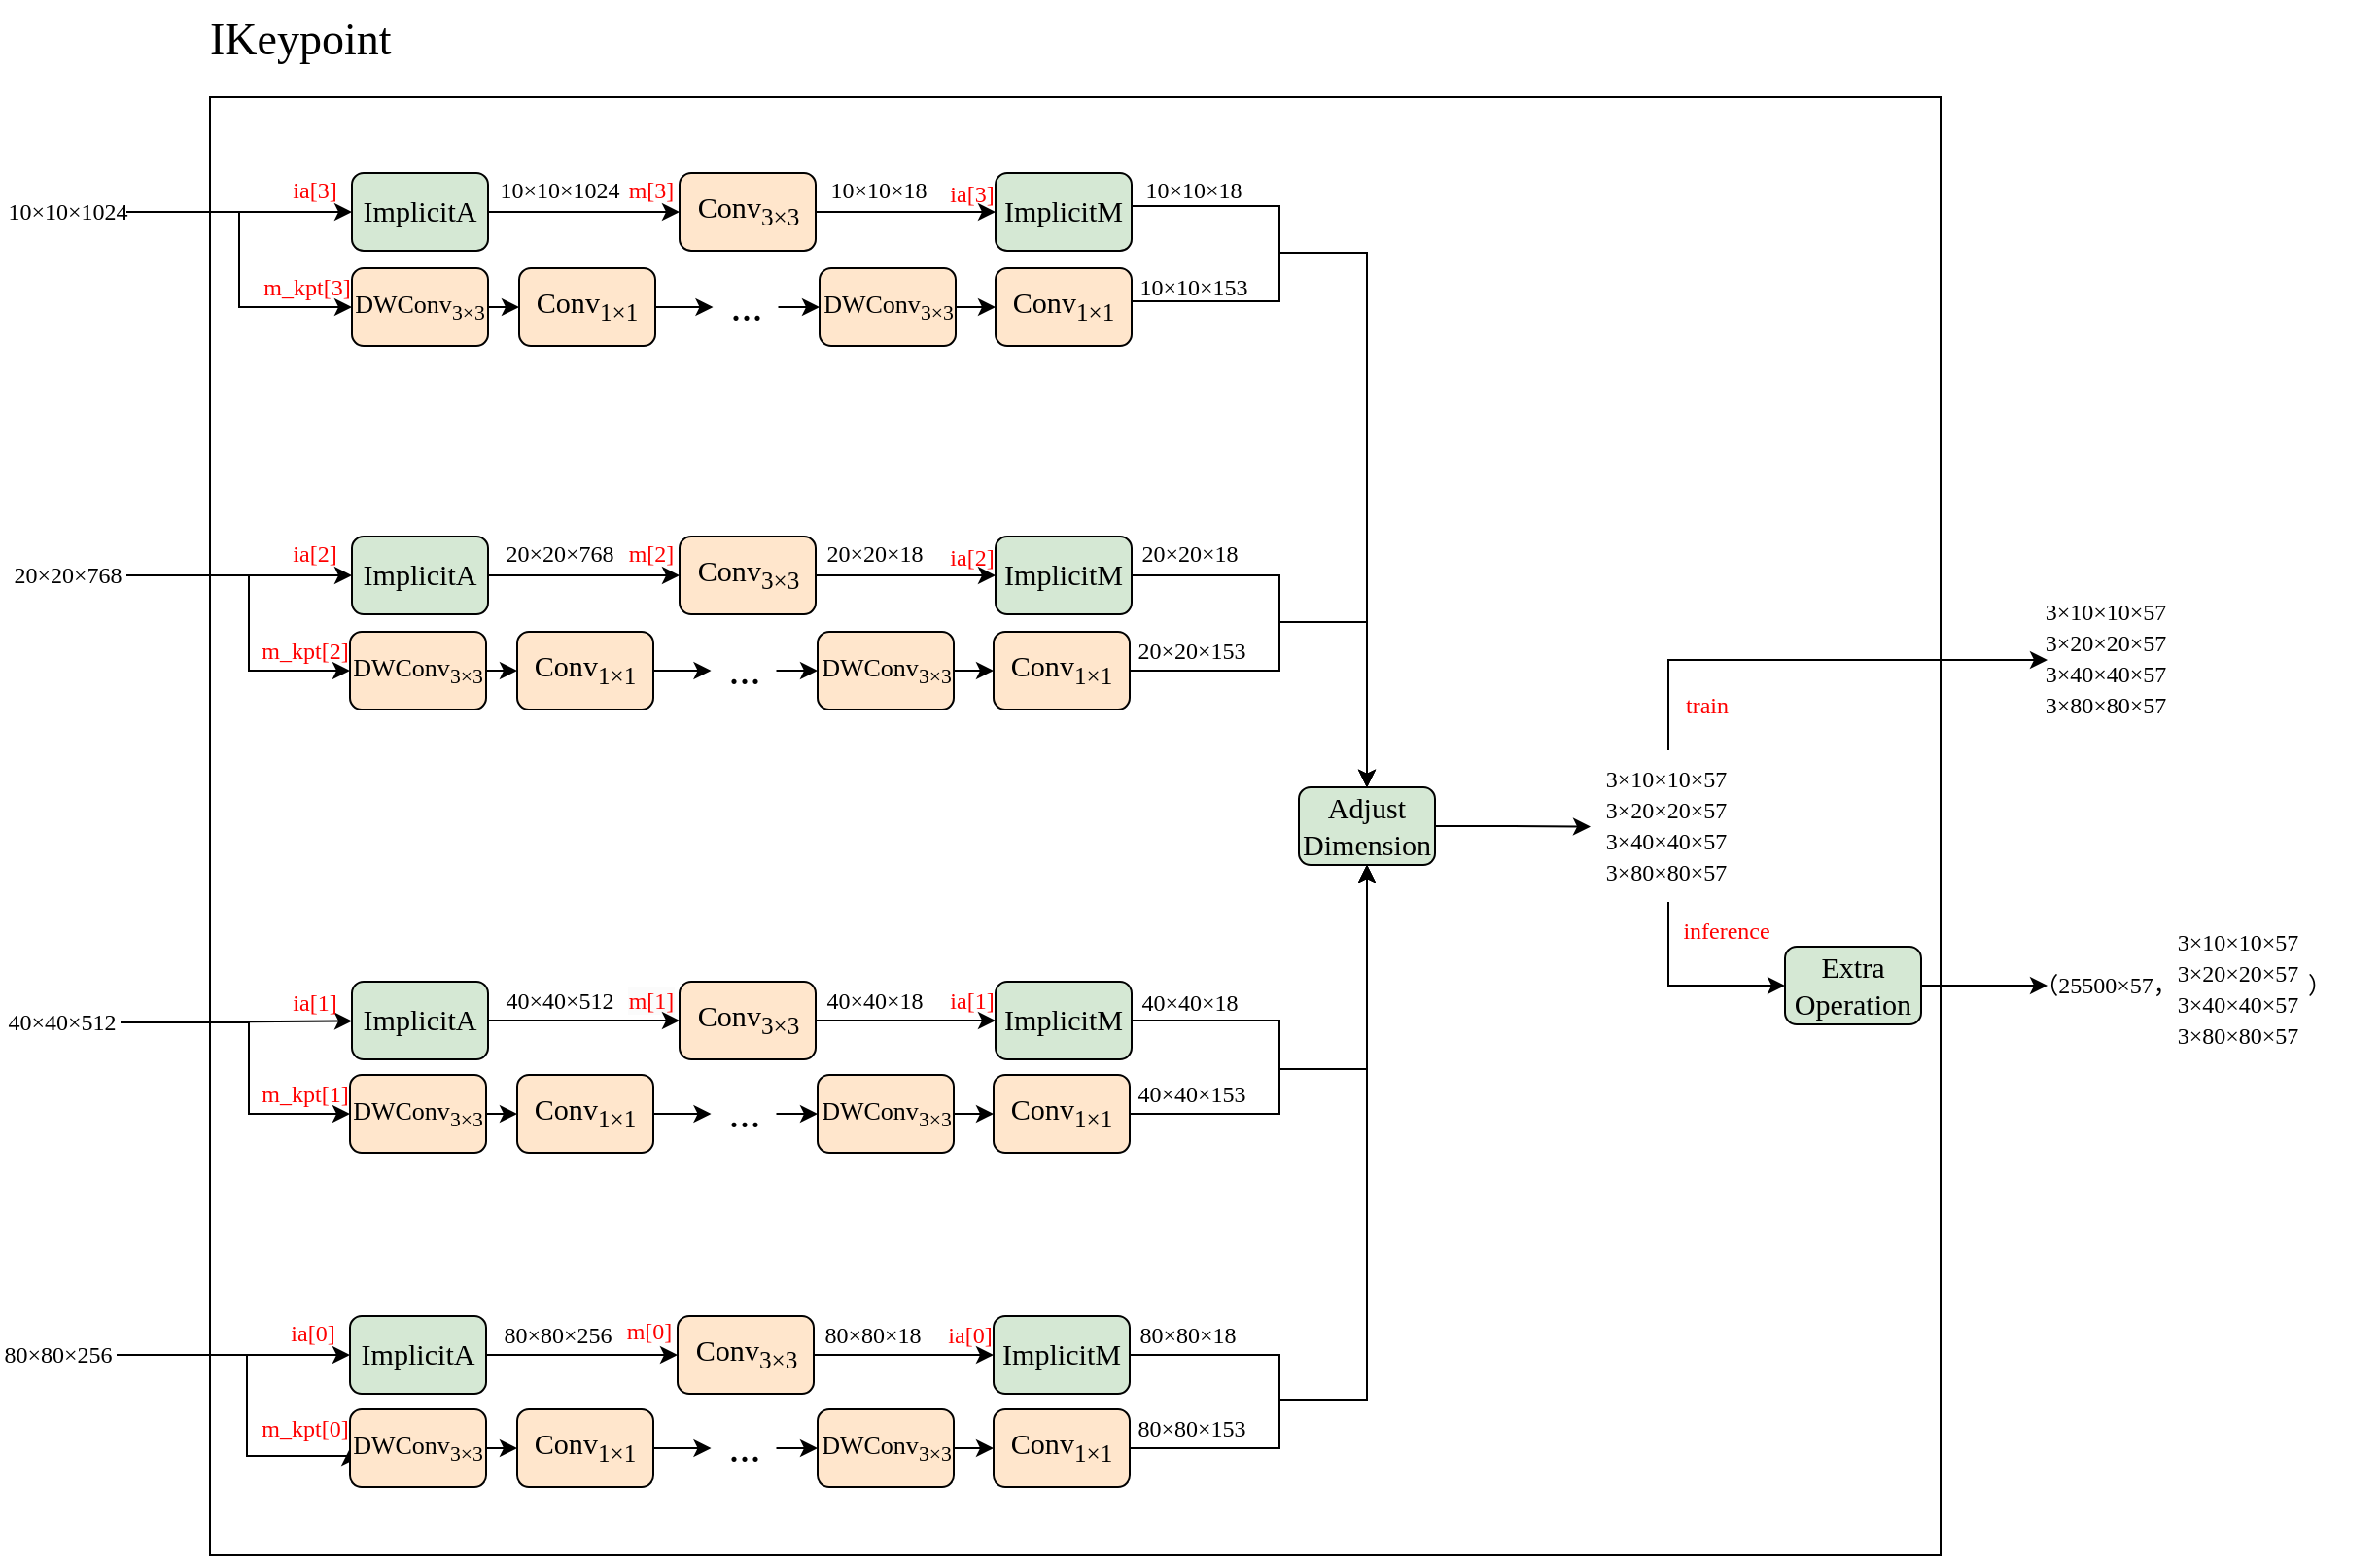 <mxfile version="20.8.10" type="device"><diagram id="5mF-1vCLCWGnufUyM8pE" name="第 1 页"><mxGraphModel dx="1434" dy="-3874" grid="1" gridSize="10" guides="1" tooltips="1" connect="1" arrows="1" fold="1" page="1" pageScale="1" pageWidth="827" pageHeight="1169" math="0" shadow="0"><root><mxCell id="0"/><mxCell id="1" parent="0"/><mxCell id="pcXph9boCo1NyAsPAO1Y-1" value="" style="rounded=0;whiteSpace=wrap;html=1;fontFamily=Times New Roman;" parent="1" vertex="1"><mxGeometry x="220" y="5050" width="890" height="750" as="geometry"/></mxCell><mxCell id="pcXph9boCo1NyAsPAO1Y-2" value="&lt;div style=&quot;text-align: center;&quot;&gt;IKeypoint&lt;br&gt;&lt;/div&gt;" style="text;whiteSpace=wrap;html=1;fontSize=23;fontFamily=Times New Roman;fontColor=#000000;" parent="1" vertex="1"><mxGeometry x="218" y="5000" width="130" height="40" as="geometry"/></mxCell><mxCell id="pcXph9boCo1NyAsPAO1Y-4" value="" style="endArrow=classic;html=1;rounded=0;entryX=0;entryY=0.5;entryDx=0;entryDy=0;fontFamily=Times New Roman;" parent="1" target="ekhUw0RYHfm-GTvsuDFW-6" edge="1"><mxGeometry width="50" height="50" relative="1" as="geometry"><mxPoint x="179" y="5697" as="sourcePoint"/><mxPoint x="289" y="5697" as="targetPoint"/></mxGeometry></mxCell><mxCell id="qBlbQ9mclIX8vb77JtiN-14" style="edgeStyle=orthogonalEdgeStyle;rounded=0;orthogonalLoop=1;jettySize=auto;html=1;exitX=1;exitY=0.5;exitDx=0;exitDy=0;entryX=0;entryY=0.5;entryDx=0;entryDy=0;fontFamily=Times New Roman;fontSize=22;" parent="1" source="pcXph9boCo1NyAsPAO1Y-5" target="ekhUw0RYHfm-GTvsuDFW-49" edge="1"><mxGeometry relative="1" as="geometry"><Array as="points"><mxPoint x="239" y="5697"/><mxPoint x="239" y="5749"/></Array></mxGeometry></mxCell><mxCell id="pcXph9boCo1NyAsPAO1Y-5" value="80×80×256" style="text;html=1;strokeColor=none;fillColor=none;align=center;verticalAlign=middle;whiteSpace=wrap;rounded=0;fontFamily=Times New Roman;" parent="1" vertex="1"><mxGeometry x="112" y="5682" width="60" height="30" as="geometry"/></mxCell><mxCell id="pcXph9boCo1NyAsPAO1Y-6" value="&lt;font color=&quot;#ff0000&quot;&gt;m[0]&lt;/font&gt;" style="text;html=1;strokeColor=none;fillColor=none;align=center;verticalAlign=middle;whiteSpace=wrap;rounded=0;fontFamily=Times New Roman;" parent="1" vertex="1"><mxGeometry x="435.5" y="5670" width="20" height="30" as="geometry"/></mxCell><mxCell id="pcXph9boCo1NyAsPAO1Y-7" value="" style="endArrow=classic;html=1;rounded=0;fontFamily=Times New Roman;" parent="1" target="ekhUw0RYHfm-GTvsuDFW-5" edge="1"><mxGeometry width="50" height="50" relative="1" as="geometry"><mxPoint x="180" y="5526" as="sourcePoint"/><mxPoint x="290" y="5526" as="targetPoint"/></mxGeometry></mxCell><mxCell id="qBlbQ9mclIX8vb77JtiN-75" style="edgeStyle=orthogonalEdgeStyle;rounded=0;orthogonalLoop=1;jettySize=auto;html=1;exitX=1;exitY=0.5;exitDx=0;exitDy=0;entryX=0;entryY=0.5;entryDx=0;entryDy=0;fontFamily=Times New Roman;fontSize=22;" parent="1" source="pcXph9boCo1NyAsPAO1Y-8" target="qBlbQ9mclIX8vb77JtiN-65" edge="1"><mxGeometry relative="1" as="geometry"><Array as="points"><mxPoint x="240" y="5526"/><mxPoint x="240" y="5573"/></Array></mxGeometry></mxCell><mxCell id="pcXph9boCo1NyAsPAO1Y-8" value="40×40×512" style="text;html=1;strokeColor=none;fillColor=none;align=center;verticalAlign=middle;whiteSpace=wrap;rounded=0;fontFamily=Times New Roman;" parent="1" vertex="1"><mxGeometry x="114" y="5511" width="60" height="30" as="geometry"/></mxCell><mxCell id="pcXph9boCo1NyAsPAO1Y-9" value="&lt;span style=&quot;color: rgb(255, 0, 0); font-size: 12px; font-style: normal; font-variant-ligatures: normal; font-variant-caps: normal; font-weight: 400; letter-spacing: normal; orphans: 2; text-align: center; text-indent: 0px; text-transform: none; widows: 2; word-spacing: 0px; -webkit-text-stroke-width: 0px; background-color: rgb(251, 251, 251); text-decoration-thickness: initial; text-decoration-style: initial; text-decoration-color: initial; float: none; display: inline !important;&quot;&gt;m[1]&lt;/span&gt;" style="text;html=1;strokeColor=none;fillColor=none;align=center;verticalAlign=middle;whiteSpace=wrap;rounded=0;fontFamily=Times New Roman;" parent="1" vertex="1"><mxGeometry x="436.5" y="5500" width="20" height="30" as="geometry"/></mxCell><mxCell id="qBlbQ9mclIX8vb77JtiN-91" style="edgeStyle=orthogonalEdgeStyle;rounded=0;orthogonalLoop=1;jettySize=auto;html=1;exitX=1;exitY=0.5;exitDx=0;exitDy=0;entryX=0;entryY=0.5;entryDx=0;entryDy=0;fontFamily=Times New Roman;fontSize=22;" parent="1" source="pcXph9boCo1NyAsPAO1Y-11" target="qBlbQ9mclIX8vb77JtiN-80" edge="1"><mxGeometry relative="1" as="geometry"><Array as="points"><mxPoint x="240" y="5296"/><mxPoint x="240" y="5345"/></Array></mxGeometry></mxCell><mxCell id="pcXph9boCo1NyAsPAO1Y-11" value="20×20×768" style="text;html=1;strokeColor=none;fillColor=none;align=center;verticalAlign=middle;whiteSpace=wrap;rounded=0;fontFamily=Times New Roman;" parent="1" vertex="1"><mxGeometry x="117" y="5281" width="60" height="30" as="geometry"/></mxCell><mxCell id="pcXph9boCo1NyAsPAO1Y-12" value="&lt;font color=&quot;#ff0000&quot;&gt;m[2]&lt;/font&gt;" style="text;html=1;strokeColor=none;fillColor=none;align=center;verticalAlign=middle;whiteSpace=wrap;rounded=0;fontFamily=Times New Roman;" parent="1" vertex="1"><mxGeometry x="436.5" y="5270" width="20" height="30" as="geometry"/></mxCell><mxCell id="pcXph9boCo1NyAsPAO1Y-23" style="edgeStyle=orthogonalEdgeStyle;rounded=0;orthogonalLoop=1;jettySize=auto;html=1;exitX=1;exitY=0.5;exitDx=0;exitDy=0;fontColor=#FF0000;startArrow=none;entryX=0.5;entryY=0;entryDx=0;entryDy=0;fontFamily=Times New Roman;" parent="1" source="ekhUw0RYHfm-GTvsuDFW-16" target="pcXph9boCo1NyAsPAO1Y-22" edge="1"><mxGeometry relative="1" as="geometry"><Array as="points"><mxPoint x="770" y="5296"/><mxPoint x="770" y="5320"/><mxPoint x="815" y="5320"/></Array><mxPoint x="815" y="5314" as="targetPoint"/></mxGeometry></mxCell><mxCell id="ekhUw0RYHfm-GTvsuDFW-18" style="edgeStyle=orthogonalEdgeStyle;rounded=0;orthogonalLoop=1;jettySize=auto;html=1;exitX=1;exitY=0.5;exitDx=0;exitDy=0;entryX=0;entryY=0.5;entryDx=0;entryDy=0;fontFamily=Times New Roman;" parent="1" source="pcXph9boCo1NyAsPAO1Y-13" target="ekhUw0RYHfm-GTvsuDFW-16" edge="1"><mxGeometry relative="1" as="geometry"/></mxCell><mxCell id="pcXph9boCo1NyAsPAO1Y-13" value="&lt;div style=&quot;font-size: 11.3pt;&quot;&gt;&lt;span style=&quot;background-color: rgb(255, 230, 204);&quot;&gt;Conv&lt;sub&gt;3&lt;/sub&gt;&lt;/span&gt;&lt;sub style=&quot;background-color: initial; border-color: var(--border-color);&quot;&gt;×3&lt;/sub&gt;&lt;/div&gt;" style="rounded=1;whiteSpace=wrap;html=1;labelBackgroundColor=none;fontSize=23;fillColor=#FFE6CC;strokeColor=#000000;fontFamily=Times New Roman;" parent="1" vertex="1"><mxGeometry x="461.5" y="5276" width="70" height="40" as="geometry"/></mxCell><mxCell id="pcXph9boCo1NyAsPAO1Y-24" style="edgeStyle=orthogonalEdgeStyle;rounded=0;orthogonalLoop=1;jettySize=auto;html=1;exitX=1;exitY=0.5;exitDx=0;exitDy=0;fontColor=#FF0000;startArrow=none;fontFamily=Times New Roman;" parent="1" source="ekhUw0RYHfm-GTvsuDFW-19" target="pcXph9boCo1NyAsPAO1Y-22" edge="1"><mxGeometry relative="1" as="geometry"><mxPoint x="815.0" y="5605" as="targetPoint"/><Array as="points"><mxPoint x="770" y="5525"/><mxPoint x="770" y="5550"/><mxPoint x="815" y="5550"/></Array></mxGeometry></mxCell><mxCell id="ekhUw0RYHfm-GTvsuDFW-23" style="edgeStyle=orthogonalEdgeStyle;rounded=0;orthogonalLoop=1;jettySize=auto;html=1;exitX=1;exitY=0.5;exitDx=0;exitDy=0;entryX=0;entryY=0.5;entryDx=0;entryDy=0;fontFamily=Times New Roman;" parent="1" source="pcXph9boCo1NyAsPAO1Y-15" target="ekhUw0RYHfm-GTvsuDFW-19" edge="1"><mxGeometry relative="1" as="geometry"/></mxCell><mxCell id="pcXph9boCo1NyAsPAO1Y-15" value="&lt;div style=&quot;font-size: 11.3pt;&quot;&gt;&lt;span style=&quot;background-color: rgb(255, 230, 204);&quot;&gt;Conv&lt;sub&gt;3&lt;/sub&gt;&lt;/span&gt;&lt;sub style=&quot;background-color: initial; border-color: var(--border-color);&quot;&gt;×3&lt;/sub&gt;&lt;/div&gt;" style="rounded=1;whiteSpace=wrap;html=1;labelBackgroundColor=none;fontSize=23;fillColor=#FFE6CC;strokeColor=#000000;fontFamily=Times New Roman;" parent="1" vertex="1"><mxGeometry x="461.5" y="5505" width="70" height="40" as="geometry"/></mxCell><mxCell id="pcXph9boCo1NyAsPAO1Y-25" style="edgeStyle=orthogonalEdgeStyle;rounded=0;orthogonalLoop=1;jettySize=auto;html=1;exitX=1;exitY=0.5;exitDx=0;exitDy=0;entryX=0.5;entryY=1;entryDx=0;entryDy=0;fontColor=#FF0000;startArrow=none;fontFamily=Times New Roman;" parent="1" source="ekhUw0RYHfm-GTvsuDFW-21" target="pcXph9boCo1NyAsPAO1Y-22" edge="1"><mxGeometry relative="1" as="geometry"><Array as="points"><mxPoint x="770" y="5697"/><mxPoint x="770" y="5720"/><mxPoint x="815" y="5720"/></Array></mxGeometry></mxCell><mxCell id="ekhUw0RYHfm-GTvsuDFW-24" style="edgeStyle=orthogonalEdgeStyle;rounded=0;orthogonalLoop=1;jettySize=auto;html=1;exitX=1;exitY=0.5;exitDx=0;exitDy=0;entryX=0;entryY=0.5;entryDx=0;entryDy=0;fontFamily=Times New Roman;" parent="1" source="pcXph9boCo1NyAsPAO1Y-16" target="ekhUw0RYHfm-GTvsuDFW-21" edge="1"><mxGeometry relative="1" as="geometry"/></mxCell><mxCell id="pcXph9boCo1NyAsPAO1Y-16" value="&lt;div style=&quot;font-size: 11.3pt;&quot;&gt;&lt;span style=&quot;background-color: rgb(255, 230, 204);&quot;&gt;Conv&lt;sub&gt;3&lt;/sub&gt;&lt;/span&gt;&lt;sub style=&quot;background-color: initial; border-color: var(--border-color);&quot;&gt;×3&lt;/sub&gt;&lt;/div&gt;" style="rounded=1;whiteSpace=wrap;html=1;labelBackgroundColor=none;fontSize=23;fillColor=#FFE6CC;strokeColor=#000000;fontFamily=Times New Roman;" parent="1" vertex="1"><mxGeometry x="460.5" y="5677" width="70" height="40" as="geometry"/></mxCell><mxCell id="pcXph9boCo1NyAsPAO1Y-18" value="80×80×18" style="text;html=1;strokeColor=none;fillColor=none;align=center;verticalAlign=middle;whiteSpace=wrap;rounded=0;fontFamily=Times New Roman;" parent="1" vertex="1"><mxGeometry x="530.5" y="5672" width="60" height="30" as="geometry"/></mxCell><mxCell id="pcXph9boCo1NyAsPAO1Y-19" value="40×40×18" style="text;html=1;strokeColor=none;fillColor=none;align=center;verticalAlign=middle;whiteSpace=wrap;rounded=0;fontFamily=Times New Roman;" parent="1" vertex="1"><mxGeometry x="531.5" y="5500" width="60" height="30" as="geometry"/></mxCell><mxCell id="pcXph9boCo1NyAsPAO1Y-20" value="20×20×18" style="text;html=1;strokeColor=none;fillColor=none;align=center;verticalAlign=middle;whiteSpace=wrap;rounded=0;fontFamily=Times New Roman;" parent="1" vertex="1"><mxGeometry x="531.5" y="5270" width="60" height="30" as="geometry"/></mxCell><mxCell id="pcXph9boCo1NyAsPAO1Y-26" style="edgeStyle=orthogonalEdgeStyle;rounded=0;orthogonalLoop=1;jettySize=auto;html=1;exitX=1;exitY=0.5;exitDx=0;exitDy=0;fontColor=#FF0000;fontFamily=Times New Roman;" parent="1" source="pcXph9boCo1NyAsPAO1Y-22" edge="1"><mxGeometry relative="1" as="geometry"><mxPoint x="930" y="5425.31" as="targetPoint"/></mxGeometry></mxCell><mxCell id="pcXph9boCo1NyAsPAO1Y-22" value="&lt;div style=&quot;font-size: 11.3pt;&quot;&gt;&lt;span style=&quot;background-color: rgb(213, 232, 212);&quot;&gt;Adjust&lt;/span&gt;&lt;/div&gt;&lt;div style=&quot;font-size: 11.3pt;&quot;&gt;&lt;span style=&quot;background-color: rgb(213, 232, 212);&quot;&gt;Dimension&lt;/span&gt;&lt;/div&gt;" style="rounded=1;whiteSpace=wrap;html=1;labelBackgroundColor=none;fontSize=23;fillColor=#D5E8D4;strokeColor=#000000;fontFamily=Times New Roman;" parent="1" vertex="1"><mxGeometry x="780" y="5405" width="70" height="40" as="geometry"/></mxCell><mxCell id="9P12c5c5VGA8GjM7QyYC-8" value="&lt;font color=&quot;#ff0000&quot;&gt;train&lt;/font&gt;" style="text;html=1;strokeColor=none;fillColor=none;align=center;verticalAlign=middle;whiteSpace=wrap;rounded=0;fontFamily=Times New Roman;" parent="1" vertex="1"><mxGeometry x="980" y="5348" width="20" height="30" as="geometry"/></mxCell><mxCell id="9P12c5c5VGA8GjM7QyYC-16" value="&lt;font color=&quot;#ff0000&quot;&gt;inference&lt;/font&gt;" style="text;html=1;strokeColor=none;fillColor=none;align=center;verticalAlign=middle;whiteSpace=wrap;rounded=0;fontFamily=Times New Roman;" parent="1" vertex="1"><mxGeometry x="990" y="5464" width="20" height="30" as="geometry"/></mxCell><mxCell id="9P12c5c5VGA8GjM7QyYC-21" value="（25500×57，" style="text;html=1;strokeColor=none;fillColor=none;align=center;verticalAlign=middle;whiteSpace=wrap;rounded=0;labelBackgroundColor=#FFFFFF;fontColor=#000000;fontFamily=Times New Roman;" parent="1" vertex="1"><mxGeometry x="1165" y="5492" width="60" height="30" as="geometry"/></mxCell><mxCell id="9P12c5c5VGA8GjM7QyYC-22" value="）" style="text;html=1;strokeColor=none;fillColor=none;align=center;verticalAlign=middle;whiteSpace=wrap;rounded=0;fontFamily=Times New Roman;" parent="1" vertex="1"><mxGeometry x="1275" y="5492" width="60" height="30" as="geometry"/></mxCell><mxCell id="9P12c5c5VGA8GjM7QyYC-24" style="edgeStyle=orthogonalEdgeStyle;rounded=0;orthogonalLoop=1;jettySize=auto;html=1;exitX=0.5;exitY=1;exitDx=0;exitDy=0;entryX=0;entryY=0.5;entryDx=0;entryDy=0;fontFamily=Times New Roman;" parent="1" target="9P12c5c5VGA8GjM7QyYC-26" edge="1"><mxGeometry relative="1" as="geometry"><mxPoint x="1000" y="5500" as="targetPoint"/><Array as="points"><mxPoint x="970" y="5507"/></Array><mxPoint x="970.0" y="5464" as="sourcePoint"/></mxGeometry></mxCell><mxCell id="9P12c5c5VGA8GjM7QyYC-25" style="edgeStyle=orthogonalEdgeStyle;rounded=0;orthogonalLoop=1;jettySize=auto;html=1;exitX=0.5;exitY=0;exitDx=0;exitDy=0;entryX=0;entryY=0.5;entryDx=0;entryDy=0;fontFamily=Times New Roman;" parent="1" edge="1"><mxGeometry relative="1" as="geometry"><mxPoint x="970.0" y="5386" as="sourcePoint"/><mxPoint x="1165" y="5339.5" as="targetPoint"/><Array as="points"><mxPoint x="970" y="5340"/></Array></mxGeometry></mxCell><mxCell id="9P12c5c5VGA8GjM7QyYC-30" style="edgeStyle=orthogonalEdgeStyle;rounded=0;orthogonalLoop=1;jettySize=auto;html=1;exitX=1;exitY=0.5;exitDx=0;exitDy=0;entryX=0;entryY=0.5;entryDx=0;entryDy=0;fontFamily=Times New Roman;" parent="1" source="9P12c5c5VGA8GjM7QyYC-26" target="9P12c5c5VGA8GjM7QyYC-21" edge="1"><mxGeometry relative="1" as="geometry"/></mxCell><mxCell id="9P12c5c5VGA8GjM7QyYC-26" value="&lt;div style=&quot;font-size: 11.3pt;&quot;&gt;&lt;span style=&quot;background-color: rgb(213, 232, 212);&quot;&gt;Extra&lt;/span&gt;&lt;/div&gt;&lt;div style=&quot;font-size: 11.3pt;&quot;&gt;&lt;span style=&quot;background-color: rgb(213, 232, 212);&quot;&gt;Operation&lt;/span&gt;&lt;/div&gt;" style="rounded=1;whiteSpace=wrap;html=1;labelBackgroundColor=none;fontSize=23;fillColor=#D5E8D4;strokeColor=#000000;fontFamily=Times New Roman;" parent="1" vertex="1"><mxGeometry x="1030" y="5487" width="70" height="40" as="geometry"/></mxCell><mxCell id="ekhUw0RYHfm-GTvsuDFW-4" style="edgeStyle=orthogonalEdgeStyle;rounded=0;orthogonalLoop=1;jettySize=auto;html=1;exitX=1;exitY=0.5;exitDx=0;exitDy=0;fontFamily=Times New Roman;" parent="1" source="ekhUw0RYHfm-GTvsuDFW-1" target="pcXph9boCo1NyAsPAO1Y-13" edge="1"><mxGeometry relative="1" as="geometry"/></mxCell><mxCell id="ekhUw0RYHfm-GTvsuDFW-1" value="&lt;div style=&quot;font-size: 11.3pt;&quot;&gt;&lt;span style=&quot;background-color: rgb(213, 232, 212);&quot;&gt;ImplicitA&lt;/span&gt;&lt;/div&gt;" style="rounded=1;whiteSpace=wrap;html=1;labelBackgroundColor=none;fontSize=23;fillColor=#D5E8D4;strokeColor=#000000;fontFamily=Times New Roman;" parent="1" vertex="1"><mxGeometry x="293" y="5276" width="70" height="40" as="geometry"/></mxCell><mxCell id="ekhUw0RYHfm-GTvsuDFW-3" value="" style="endArrow=classic;html=1;rounded=0;fontFamily=Times New Roman;" parent="1" source="pcXph9boCo1NyAsPAO1Y-11" target="ekhUw0RYHfm-GTvsuDFW-1" edge="1"><mxGeometry width="50" height="50" relative="1" as="geometry"><mxPoint x="183" y="5296" as="sourcePoint"/><mxPoint x="493" y="5399" as="targetPoint"/></mxGeometry></mxCell><mxCell id="ekhUw0RYHfm-GTvsuDFW-7" style="edgeStyle=orthogonalEdgeStyle;rounded=0;orthogonalLoop=1;jettySize=auto;html=1;exitX=1;exitY=0.5;exitDx=0;exitDy=0;entryX=0;entryY=0.5;entryDx=0;entryDy=0;fontFamily=Times New Roman;" parent="1" source="ekhUw0RYHfm-GTvsuDFW-5" target="pcXph9boCo1NyAsPAO1Y-15" edge="1"><mxGeometry relative="1" as="geometry"/></mxCell><mxCell id="ekhUw0RYHfm-GTvsuDFW-5" value="&lt;div style=&quot;font-size: 11.3pt;&quot;&gt;&lt;span style=&quot;background-color: rgb(213, 232, 212);&quot;&gt;ImplicitA&lt;/span&gt;&lt;/div&gt;" style="rounded=1;whiteSpace=wrap;html=1;labelBackgroundColor=none;fontSize=23;fillColor=#D5E8D4;strokeColor=#000000;fontFamily=Times New Roman;" parent="1" vertex="1"><mxGeometry x="293" y="5505" width="70" height="40" as="geometry"/></mxCell><mxCell id="ekhUw0RYHfm-GTvsuDFW-8" style="edgeStyle=orthogonalEdgeStyle;rounded=0;orthogonalLoop=1;jettySize=auto;html=1;exitX=1;exitY=0.5;exitDx=0;exitDy=0;fontFamily=Times New Roman;" parent="1" source="ekhUw0RYHfm-GTvsuDFW-6" target="pcXph9boCo1NyAsPAO1Y-16" edge="1"><mxGeometry relative="1" as="geometry"/></mxCell><mxCell id="ekhUw0RYHfm-GTvsuDFW-6" value="&lt;div style=&quot;font-size: 11.3pt;&quot;&gt;&lt;span style=&quot;background-color: rgb(213, 232, 212);&quot;&gt;ImplicitA&lt;/span&gt;&lt;/div&gt;" style="rounded=1;whiteSpace=wrap;html=1;labelBackgroundColor=none;fontSize=23;fillColor=#D5E8D4;strokeColor=#000000;fontFamily=Times New Roman;" parent="1" vertex="1"><mxGeometry x="292" y="5677" width="70" height="40" as="geometry"/></mxCell><mxCell id="ekhUw0RYHfm-GTvsuDFW-9" value="&lt;font color=&quot;#ff0000&quot;&gt;ia[0]&lt;/font&gt;" style="text;html=1;strokeColor=none;fillColor=none;align=center;verticalAlign=middle;whiteSpace=wrap;rounded=0;fontFamily=Times New Roman;" parent="1" vertex="1"><mxGeometry x="263" y="5676" width="20" height="20" as="geometry"/></mxCell><mxCell id="ekhUw0RYHfm-GTvsuDFW-10" value="&lt;font color=&quot;#ff0000&quot;&gt;ia[1]&lt;/font&gt;" style="text;html=1;strokeColor=none;fillColor=none;align=center;verticalAlign=middle;whiteSpace=wrap;rounded=0;fontFamily=Times New Roman;" parent="1" vertex="1"><mxGeometry x="263.5" y="5501" width="20" height="30" as="geometry"/></mxCell><mxCell id="ekhUw0RYHfm-GTvsuDFW-11" value="&lt;font color=&quot;#ff0000&quot;&gt;ia[2]&lt;/font&gt;" style="text;html=1;strokeColor=none;fillColor=none;align=center;verticalAlign=middle;whiteSpace=wrap;rounded=0;fontFamily=Times New Roman;" parent="1" vertex="1"><mxGeometry x="264" y="5270" width="20" height="30" as="geometry"/></mxCell><mxCell id="ekhUw0RYHfm-GTvsuDFW-12" value="20×20×768" style="text;html=1;strokeColor=none;fillColor=none;align=center;verticalAlign=middle;whiteSpace=wrap;rounded=0;fontFamily=Times New Roman;" parent="1" vertex="1"><mxGeometry x="370" y="5270" width="60" height="30" as="geometry"/></mxCell><mxCell id="ekhUw0RYHfm-GTvsuDFW-13" value="40×40×512" style="text;html=1;strokeColor=none;fillColor=none;align=center;verticalAlign=middle;whiteSpace=wrap;rounded=0;fontFamily=Times New Roman;" parent="1" vertex="1"><mxGeometry x="370" y="5500" width="60" height="30" as="geometry"/></mxCell><mxCell id="ekhUw0RYHfm-GTvsuDFW-15" value="80×80×256" style="text;html=1;strokeColor=none;fillColor=none;align=center;verticalAlign=middle;whiteSpace=wrap;rounded=0;fontFamily=Times New Roman;" parent="1" vertex="1"><mxGeometry x="369" y="5672" width="60" height="30" as="geometry"/></mxCell><mxCell id="ekhUw0RYHfm-GTvsuDFW-16" value="&lt;div style=&quot;font-size: 11.3pt;&quot;&gt;&lt;span style=&quot;background-color: rgb(213, 232, 212);&quot;&gt;ImplicitM&lt;/span&gt;&lt;/div&gt;" style="rounded=1;whiteSpace=wrap;html=1;labelBackgroundColor=none;fontSize=23;fillColor=#D5E8D4;strokeColor=#000000;fontFamily=Times New Roman;" parent="1" vertex="1"><mxGeometry x="624" y="5276" width="70" height="40" as="geometry"/></mxCell><mxCell id="ekhUw0RYHfm-GTvsuDFW-19" value="&lt;div style=&quot;font-size: 11.3pt;&quot;&gt;&lt;span style=&quot;background-color: rgb(213, 232, 212);&quot;&gt;ImplicitM&lt;/span&gt;&lt;/div&gt;" style="rounded=1;whiteSpace=wrap;html=1;labelBackgroundColor=none;fontSize=23;fillColor=#D5E8D4;strokeColor=#000000;fontFamily=Times New Roman;" parent="1" vertex="1"><mxGeometry x="624" y="5505" width="70" height="40" as="geometry"/></mxCell><mxCell id="ekhUw0RYHfm-GTvsuDFW-21" value="&lt;div style=&quot;font-size: 11.3pt;&quot;&gt;&lt;span style=&quot;background-color: rgb(213, 232, 212);&quot;&gt;ImplicitM&lt;/span&gt;&lt;/div&gt;" style="rounded=1;whiteSpace=wrap;html=1;labelBackgroundColor=none;fontSize=23;fillColor=#D5E8D4;strokeColor=#000000;fontFamily=Times New Roman;" parent="1" vertex="1"><mxGeometry x="623" y="5677" width="70" height="40" as="geometry"/></mxCell><mxCell id="ekhUw0RYHfm-GTvsuDFW-25" value="&lt;font color=&quot;#ff0000&quot;&gt;ia[2]&lt;/font&gt;" style="text;html=1;strokeColor=none;fillColor=none;align=center;verticalAlign=middle;whiteSpace=wrap;rounded=0;fontFamily=Times New Roman;" parent="1" vertex="1"><mxGeometry x="602" y="5272" width="20" height="30" as="geometry"/></mxCell><mxCell id="ekhUw0RYHfm-GTvsuDFW-26" value="&lt;font color=&quot;#ff0000&quot;&gt;ia[1]&lt;/font&gt;" style="text;html=1;strokeColor=none;fillColor=none;align=center;verticalAlign=middle;whiteSpace=wrap;rounded=0;fontFamily=Times New Roman;" parent="1" vertex="1"><mxGeometry x="602" y="5500" width="20" height="30" as="geometry"/></mxCell><mxCell id="ekhUw0RYHfm-GTvsuDFW-28" value="&lt;font color=&quot;#ff0000&quot;&gt;ia[0]&lt;/font&gt;" style="text;html=1;strokeColor=none;fillColor=none;align=center;verticalAlign=middle;whiteSpace=wrap;rounded=0;fontFamily=Times New Roman;" parent="1" vertex="1"><mxGeometry x="601" y="5672" width="20" height="30" as="geometry"/></mxCell><mxCell id="ekhUw0RYHfm-GTvsuDFW-29" value="20×20×18" style="text;html=1;strokeColor=none;fillColor=none;align=center;verticalAlign=middle;whiteSpace=wrap;rounded=0;fontFamily=Times New Roman;" parent="1" vertex="1"><mxGeometry x="694" y="5270" width="60" height="30" as="geometry"/></mxCell><mxCell id="ekhUw0RYHfm-GTvsuDFW-30" value="40×40×18" style="text;html=1;strokeColor=none;fillColor=none;align=center;verticalAlign=middle;whiteSpace=wrap;rounded=0;fontFamily=Times New Roman;" parent="1" vertex="1"><mxGeometry x="694" y="5501" width="60" height="30" as="geometry"/></mxCell><mxCell id="ekhUw0RYHfm-GTvsuDFW-31" value="80×80×18" style="text;html=1;strokeColor=none;fillColor=none;align=center;verticalAlign=middle;whiteSpace=wrap;rounded=0;fontFamily=Times New Roman;" parent="1" vertex="1"><mxGeometry x="693" y="5672" width="60" height="30" as="geometry"/></mxCell><mxCell id="qBlbQ9mclIX8vb77JtiN-2" style="edgeStyle=orthogonalEdgeStyle;rounded=0;orthogonalLoop=1;jettySize=auto;html=1;exitX=1;exitY=0.5;exitDx=0;exitDy=0;entryX=0;entryY=0.5;entryDx=0;entryDy=0;fontSize=13;fontFamily=Times New Roman;" parent="1" source="ekhUw0RYHfm-GTvsuDFW-49" target="qBlbQ9mclIX8vb77JtiN-1" edge="1"><mxGeometry relative="1" as="geometry"/></mxCell><mxCell id="ekhUw0RYHfm-GTvsuDFW-49" value="&lt;div style=&quot;font-size: 13px;&quot;&gt;&lt;span style=&quot;background-color: rgb(255, 230, 204);&quot;&gt;DWConv&lt;sub&gt;3&lt;/sub&gt;&lt;/span&gt;&lt;sub style=&quot;background-color: initial; border-color: var(--border-color);&quot;&gt;×3&lt;/sub&gt;&lt;/div&gt;" style="rounded=1;whiteSpace=wrap;html=1;labelBackgroundColor=none;fontSize=23;fillColor=#FFE6CC;strokeColor=#000000;fontFamily=Times New Roman;" parent="1" vertex="1"><mxGeometry x="292" y="5725" width="70" height="40" as="geometry"/></mxCell><mxCell id="qBlbQ9mclIX8vb77JtiN-106" style="edgeStyle=orthogonalEdgeStyle;rounded=0;orthogonalLoop=1;jettySize=auto;html=1;exitX=1;exitY=0.5;exitDx=0;exitDy=0;entryX=0;entryY=0.5;entryDx=0;entryDy=0;fontFamily=Times New Roman;fontSize=22;" parent="1" source="ekhUw0RYHfm-GTvsuDFW-97" target="qBlbQ9mclIX8vb77JtiN-95" edge="1"><mxGeometry relative="1" as="geometry"/></mxCell><mxCell id="ekhUw0RYHfm-GTvsuDFW-97" value="10×10×1024" style="text;html=1;strokeColor=none;fillColor=none;align=center;verticalAlign=middle;whiteSpace=wrap;rounded=0;fontFamily=Times New Roman;" parent="1" vertex="1"><mxGeometry x="117" y="5094" width="60" height="30" as="geometry"/></mxCell><mxCell id="ekhUw0RYHfm-GTvsuDFW-98" value="&lt;font color=&quot;#ff0000&quot;&gt;m[3]&lt;/font&gt;" style="text;html=1;strokeColor=none;fillColor=none;align=center;verticalAlign=middle;whiteSpace=wrap;rounded=0;fontFamily=Times New Roman;" parent="1" vertex="1"><mxGeometry x="436.5" y="5083" width="20" height="30" as="geometry"/></mxCell><mxCell id="ekhUw0RYHfm-GTvsuDFW-99" style="edgeStyle=orthogonalEdgeStyle;rounded=0;orthogonalLoop=1;jettySize=auto;html=1;exitX=1;exitY=0.5;exitDx=0;exitDy=0;entryX=0;entryY=0.5;entryDx=0;entryDy=0;fontFamily=Times New Roman;" parent="1" source="ekhUw0RYHfm-GTvsuDFW-100" target="ekhUw0RYHfm-GTvsuDFW-107" edge="1"><mxGeometry relative="1" as="geometry"/></mxCell><mxCell id="ekhUw0RYHfm-GTvsuDFW-100" value="&lt;div style=&quot;font-size: 11.3pt;&quot;&gt;&lt;span style=&quot;background-color: rgb(255, 230, 204);&quot;&gt;Conv&lt;sub&gt;3&lt;/sub&gt;&lt;/span&gt;&lt;sub style=&quot;background-color: initial; border-color: var(--border-color);&quot;&gt;×3&lt;/sub&gt;&lt;/div&gt;" style="rounded=1;whiteSpace=wrap;html=1;labelBackgroundColor=none;fontSize=23;fillColor=#FFE6CC;strokeColor=#000000;fontFamily=Times New Roman;" parent="1" vertex="1"><mxGeometry x="461.5" y="5089" width="70" height="40" as="geometry"/></mxCell><mxCell id="ekhUw0RYHfm-GTvsuDFW-101" value="10×10×18" style="text;html=1;strokeColor=none;fillColor=none;align=center;verticalAlign=middle;whiteSpace=wrap;rounded=0;fontFamily=Times New Roman;" parent="1" vertex="1"><mxGeometry x="533.5" y="5083" width="60" height="30" as="geometry"/></mxCell><mxCell id="ekhUw0RYHfm-GTvsuDFW-102" style="edgeStyle=orthogonalEdgeStyle;rounded=0;orthogonalLoop=1;jettySize=auto;html=1;exitX=1;exitY=0.5;exitDx=0;exitDy=0;fontFamily=Times New Roman;" parent="1" source="ekhUw0RYHfm-GTvsuDFW-103" target="ekhUw0RYHfm-GTvsuDFW-100" edge="1"><mxGeometry relative="1" as="geometry"/></mxCell><mxCell id="ekhUw0RYHfm-GTvsuDFW-103" value="&lt;div style=&quot;font-size: 11.3pt;&quot;&gt;&lt;span style=&quot;background-color: rgb(213, 232, 212);&quot;&gt;ImplicitA&lt;/span&gt;&lt;/div&gt;" style="rounded=1;whiteSpace=wrap;html=1;labelBackgroundColor=none;fontSize=23;fillColor=#D5E8D4;strokeColor=#000000;fontFamily=Times New Roman;" parent="1" vertex="1"><mxGeometry x="293" y="5089" width="70" height="40" as="geometry"/></mxCell><mxCell id="ekhUw0RYHfm-GTvsuDFW-104" value="" style="endArrow=classic;html=1;rounded=0;fontFamily=Times New Roman;" parent="1" source="ekhUw0RYHfm-GTvsuDFW-97" target="ekhUw0RYHfm-GTvsuDFW-103" edge="1"><mxGeometry width="50" height="50" relative="1" as="geometry"><mxPoint x="183" y="5109" as="sourcePoint"/><mxPoint x="493" y="5212" as="targetPoint"/></mxGeometry></mxCell><mxCell id="ekhUw0RYHfm-GTvsuDFW-105" value="&lt;font color=&quot;#ff0000&quot;&gt;ia[3]&lt;/font&gt;" style="text;html=1;strokeColor=none;fillColor=none;align=center;verticalAlign=middle;whiteSpace=wrap;rounded=0;fontFamily=Times New Roman;" parent="1" vertex="1"><mxGeometry x="264" y="5083" width="20" height="30" as="geometry"/></mxCell><mxCell id="ekhUw0RYHfm-GTvsuDFW-106" value="10×10×1024" style="text;html=1;strokeColor=none;fillColor=none;align=center;verticalAlign=middle;whiteSpace=wrap;rounded=0;fontFamily=Times New Roman;" parent="1" vertex="1"><mxGeometry x="370" y="5083" width="60" height="30" as="geometry"/></mxCell><mxCell id="ekhUw0RYHfm-GTvsuDFW-110" style="edgeStyle=orthogonalEdgeStyle;rounded=0;orthogonalLoop=1;jettySize=auto;html=1;exitX=1;exitY=0.5;exitDx=0;exitDy=0;entryX=0.5;entryY=0;entryDx=0;entryDy=0;fontFamily=Times New Roman;" parent="1" source="ekhUw0RYHfm-GTvsuDFW-107" target="pcXph9boCo1NyAsPAO1Y-22" edge="1"><mxGeometry relative="1" as="geometry"><mxPoint x="815" y="5205" as="targetPoint"/><Array as="points"><mxPoint x="770" y="5106"/><mxPoint x="770" y="5130"/><mxPoint x="815" y="5130"/></Array></mxGeometry></mxCell><mxCell id="ekhUw0RYHfm-GTvsuDFW-107" value="&lt;div style=&quot;font-size: 11.3pt;&quot;&gt;&lt;span style=&quot;background-color: rgb(213, 232, 212);&quot;&gt;ImplicitM&lt;/span&gt;&lt;/div&gt;" style="rounded=1;whiteSpace=wrap;html=1;labelBackgroundColor=none;fontSize=23;fillColor=#D5E8D4;strokeColor=#000000;fontFamily=Times New Roman;" parent="1" vertex="1"><mxGeometry x="624" y="5089" width="70" height="40" as="geometry"/></mxCell><mxCell id="ekhUw0RYHfm-GTvsuDFW-108" value="&lt;font color=&quot;#ff0000&quot;&gt;ia[3]&lt;/font&gt;" style="text;html=1;strokeColor=none;fillColor=none;align=center;verticalAlign=middle;whiteSpace=wrap;rounded=0;fontFamily=Times New Roman;" parent="1" vertex="1"><mxGeometry x="602" y="5085" width="20" height="30" as="geometry"/></mxCell><mxCell id="ekhUw0RYHfm-GTvsuDFW-109" value="10×10×18" style="text;html=1;strokeColor=none;fillColor=none;align=center;verticalAlign=middle;whiteSpace=wrap;rounded=0;fontFamily=Times New Roman;" parent="1" vertex="1"><mxGeometry x="696" y="5083" width="60" height="30" as="geometry"/></mxCell><mxCell id="qBlbQ9mclIX8vb77JtiN-9" style="edgeStyle=orthogonalEdgeStyle;rounded=0;orthogonalLoop=1;jettySize=auto;html=1;exitX=1;exitY=0.5;exitDx=0;exitDy=0;fontSize=13;fontFamily=Times New Roman;entryX=0;entryY=0.5;entryDx=0;entryDy=0;" parent="1" source="qBlbQ9mclIX8vb77JtiN-1" target="qBlbQ9mclIX8vb77JtiN-10" edge="1"><mxGeometry relative="1" as="geometry"/></mxCell><mxCell id="qBlbQ9mclIX8vb77JtiN-1" value="&lt;div style=&quot;font-size: 11.3pt;&quot;&gt;&lt;span style=&quot;background-color: rgb(255, 230, 204);&quot;&gt;Conv&lt;sub&gt;1&lt;/sub&gt;&lt;/span&gt;&lt;sub style=&quot;background-color: initial; border-color: var(--border-color);&quot;&gt;×1&lt;/sub&gt;&lt;/div&gt;" style="rounded=1;whiteSpace=wrap;html=1;labelBackgroundColor=none;fontSize=23;fillColor=#FFE6CC;strokeColor=#000000;fontFamily=Times New Roman;" parent="1" vertex="1"><mxGeometry x="378" y="5725" width="70" height="40" as="geometry"/></mxCell><mxCell id="qBlbQ9mclIX8vb77JtiN-3" style="edgeStyle=orthogonalEdgeStyle;rounded=0;orthogonalLoop=1;jettySize=auto;html=1;exitX=1;exitY=0.5;exitDx=0;exitDy=0;entryX=0;entryY=0.5;entryDx=0;entryDy=0;fontSize=13;fontFamily=Times New Roman;" parent="1" source="qBlbQ9mclIX8vb77JtiN-4" target="qBlbQ9mclIX8vb77JtiN-5" edge="1"><mxGeometry relative="1" as="geometry"/></mxCell><mxCell id="qBlbQ9mclIX8vb77JtiN-4" value="&lt;div style=&quot;font-size: 13px;&quot;&gt;&lt;span style=&quot;background-color: rgb(255, 230, 204);&quot;&gt;DWConv&lt;sub&gt;3&lt;/sub&gt;&lt;/span&gt;&lt;sub style=&quot;background-color: initial; border-color: var(--border-color);&quot;&gt;×3&lt;/sub&gt;&lt;/div&gt;" style="rounded=1;whiteSpace=wrap;html=1;labelBackgroundColor=none;fontSize=23;fillColor=#FFE6CC;strokeColor=#000000;fontFamily=Times New Roman;" parent="1" vertex="1"><mxGeometry x="532.5" y="5725" width="70" height="40" as="geometry"/></mxCell><mxCell id="qBlbQ9mclIX8vb77JtiN-13" style="edgeStyle=orthogonalEdgeStyle;rounded=0;orthogonalLoop=1;jettySize=auto;html=1;exitX=1;exitY=0.5;exitDx=0;exitDy=0;entryX=0.5;entryY=1;entryDx=0;entryDy=0;fontFamily=Times New Roman;fontSize=22;" parent="1" source="qBlbQ9mclIX8vb77JtiN-5" target="pcXph9boCo1NyAsPAO1Y-22" edge="1"><mxGeometry relative="1" as="geometry"><Array as="points"><mxPoint x="770" y="5745"/><mxPoint x="770" y="5720"/><mxPoint x="815" y="5720"/></Array></mxGeometry></mxCell><mxCell id="qBlbQ9mclIX8vb77JtiN-5" value="&lt;div style=&quot;font-size: 11.3pt;&quot;&gt;&lt;span style=&quot;background-color: rgb(255, 230, 204);&quot;&gt;Conv&lt;sub&gt;1&lt;/sub&gt;&lt;/span&gt;&lt;sub style=&quot;background-color: initial; border-color: var(--border-color);&quot;&gt;×1&lt;/sub&gt;&lt;/div&gt;" style="rounded=1;whiteSpace=wrap;html=1;labelBackgroundColor=none;fontSize=23;fillColor=#FFE6CC;strokeColor=#000000;fontFamily=Times New Roman;" parent="1" vertex="1"><mxGeometry x="623" y="5725" width="70" height="40" as="geometry"/></mxCell><mxCell id="qBlbQ9mclIX8vb77JtiN-12" style="edgeStyle=orthogonalEdgeStyle;rounded=0;orthogonalLoop=1;jettySize=auto;html=1;exitX=1;exitY=0.5;exitDx=0;exitDy=0;entryX=0;entryY=0.5;entryDx=0;entryDy=0;fontFamily=Times New Roman;fontSize=22;" parent="1" source="qBlbQ9mclIX8vb77JtiN-10" target="qBlbQ9mclIX8vb77JtiN-4" edge="1"><mxGeometry relative="1" as="geometry"/></mxCell><mxCell id="qBlbQ9mclIX8vb77JtiN-10" value="&lt;font style=&quot;font-size: 22px;&quot;&gt;...&lt;/font&gt;" style="text;html=1;strokeColor=none;fillColor=none;align=center;verticalAlign=middle;whiteSpace=wrap;rounded=0;fontSize=13;fontFamily=Times New Roman;" parent="1" vertex="1"><mxGeometry x="477.75" y="5730" width="33.5" height="30" as="geometry"/></mxCell><mxCell id="qBlbQ9mclIX8vb77JtiN-15" value="&lt;font color=&quot;#ff0000&quot;&gt;m_kpt[0]&lt;/font&gt;" style="text;html=1;strokeColor=none;fillColor=none;align=center;verticalAlign=middle;whiteSpace=wrap;rounded=0;fontFamily=Times New Roman;" parent="1" vertex="1"><mxGeometry x="259" y="5725" width="20" height="20" as="geometry"/></mxCell><mxCell id="qBlbQ9mclIX8vb77JtiN-16" value="80×80×153" style="text;html=1;strokeColor=none;fillColor=none;align=center;verticalAlign=middle;whiteSpace=wrap;rounded=0;fontFamily=Times New Roman;" parent="1" vertex="1"><mxGeometry x="695" y="5720" width="60" height="30" as="geometry"/></mxCell><mxCell id="qBlbQ9mclIX8vb77JtiN-64" style="edgeStyle=orthogonalEdgeStyle;rounded=0;orthogonalLoop=1;jettySize=auto;html=1;exitX=1;exitY=0.5;exitDx=0;exitDy=0;entryX=0;entryY=0.5;entryDx=0;entryDy=0;fontSize=13;fontFamily=Times New Roman;" parent="1" source="qBlbQ9mclIX8vb77JtiN-65" target="qBlbQ9mclIX8vb77JtiN-67" edge="1"><mxGeometry relative="1" as="geometry"/></mxCell><mxCell id="qBlbQ9mclIX8vb77JtiN-65" value="&lt;div style=&quot;font-size: 13px;&quot;&gt;&lt;span style=&quot;background-color: rgb(255, 230, 204);&quot;&gt;DWConv&lt;sub&gt;3&lt;/sub&gt;&lt;/span&gt;&lt;sub style=&quot;background-color: initial; border-color: var(--border-color);&quot;&gt;×3&lt;/sub&gt;&lt;/div&gt;" style="rounded=1;whiteSpace=wrap;html=1;labelBackgroundColor=none;fontSize=23;fillColor=#FFE6CC;strokeColor=#000000;fontFamily=Times New Roman;" parent="1" vertex="1"><mxGeometry x="292" y="5553" width="70" height="40" as="geometry"/></mxCell><mxCell id="qBlbQ9mclIX8vb77JtiN-66" style="edgeStyle=orthogonalEdgeStyle;rounded=0;orthogonalLoop=1;jettySize=auto;html=1;exitX=1;exitY=0.5;exitDx=0;exitDy=0;fontSize=13;fontFamily=Times New Roman;entryX=0;entryY=0.5;entryDx=0;entryDy=0;" parent="1" source="qBlbQ9mclIX8vb77JtiN-67" target="qBlbQ9mclIX8vb77JtiN-72" edge="1"><mxGeometry relative="1" as="geometry"/></mxCell><mxCell id="qBlbQ9mclIX8vb77JtiN-67" value="&lt;div style=&quot;font-size: 11.3pt;&quot;&gt;&lt;span style=&quot;background-color: rgb(255, 230, 204);&quot;&gt;Conv&lt;sub&gt;1&lt;/sub&gt;&lt;/span&gt;&lt;sub style=&quot;background-color: initial; border-color: var(--border-color);&quot;&gt;×1&lt;/sub&gt;&lt;/div&gt;" style="rounded=1;whiteSpace=wrap;html=1;labelBackgroundColor=none;fontSize=23;fillColor=#FFE6CC;strokeColor=#000000;fontFamily=Times New Roman;" parent="1" vertex="1"><mxGeometry x="378" y="5553" width="70" height="40" as="geometry"/></mxCell><mxCell id="qBlbQ9mclIX8vb77JtiN-68" style="edgeStyle=orthogonalEdgeStyle;rounded=0;orthogonalLoop=1;jettySize=auto;html=1;exitX=1;exitY=0.5;exitDx=0;exitDy=0;entryX=0;entryY=0.5;entryDx=0;entryDy=0;fontSize=13;fontFamily=Times New Roman;" parent="1" source="qBlbQ9mclIX8vb77JtiN-69" target="qBlbQ9mclIX8vb77JtiN-70" edge="1"><mxGeometry relative="1" as="geometry"/></mxCell><mxCell id="qBlbQ9mclIX8vb77JtiN-69" value="&lt;div style=&quot;font-size: 13px;&quot;&gt;&lt;span style=&quot;background-color: rgb(255, 230, 204);&quot;&gt;DWConv&lt;sub&gt;3&lt;/sub&gt;&lt;/span&gt;&lt;sub style=&quot;background-color: initial; border-color: var(--border-color);&quot;&gt;×3&lt;/sub&gt;&lt;/div&gt;" style="rounded=1;whiteSpace=wrap;html=1;labelBackgroundColor=none;fontSize=23;fillColor=#FFE6CC;strokeColor=#000000;fontFamily=Times New Roman;" parent="1" vertex="1"><mxGeometry x="532.5" y="5553" width="70" height="40" as="geometry"/></mxCell><mxCell id="qBlbQ9mclIX8vb77JtiN-76" style="edgeStyle=orthogonalEdgeStyle;rounded=0;orthogonalLoop=1;jettySize=auto;html=1;exitX=1;exitY=0.5;exitDx=0;exitDy=0;fontFamily=Times New Roman;fontSize=22;" parent="1" source="qBlbQ9mclIX8vb77JtiN-70" target="pcXph9boCo1NyAsPAO1Y-22" edge="1"><mxGeometry relative="1" as="geometry"><Array as="points"><mxPoint x="770" y="5573"/><mxPoint x="770" y="5550"/><mxPoint x="815" y="5550"/></Array></mxGeometry></mxCell><mxCell id="qBlbQ9mclIX8vb77JtiN-70" value="&lt;div style=&quot;font-size: 11.3pt;&quot;&gt;&lt;span style=&quot;background-color: rgb(255, 230, 204);&quot;&gt;Conv&lt;sub&gt;1&lt;/sub&gt;&lt;/span&gt;&lt;sub style=&quot;background-color: initial; border-color: var(--border-color);&quot;&gt;×1&lt;/sub&gt;&lt;/div&gt;" style="rounded=1;whiteSpace=wrap;html=1;labelBackgroundColor=none;fontSize=23;fillColor=#FFE6CC;strokeColor=#000000;fontFamily=Times New Roman;" parent="1" vertex="1"><mxGeometry x="623" y="5553" width="70" height="40" as="geometry"/></mxCell><mxCell id="qBlbQ9mclIX8vb77JtiN-71" style="edgeStyle=orthogonalEdgeStyle;rounded=0;orthogonalLoop=1;jettySize=auto;html=1;exitX=1;exitY=0.5;exitDx=0;exitDy=0;entryX=0;entryY=0.5;entryDx=0;entryDy=0;fontFamily=Times New Roman;fontSize=22;" parent="1" source="qBlbQ9mclIX8vb77JtiN-72" target="qBlbQ9mclIX8vb77JtiN-69" edge="1"><mxGeometry relative="1" as="geometry"/></mxCell><mxCell id="qBlbQ9mclIX8vb77JtiN-72" value="&lt;font style=&quot;font-size: 22px;&quot;&gt;...&lt;/font&gt;" style="text;html=1;strokeColor=none;fillColor=none;align=center;verticalAlign=middle;whiteSpace=wrap;rounded=0;fontSize=13;fontFamily=Times New Roman;" parent="1" vertex="1"><mxGeometry x="477.75" y="5558" width="33.5" height="30" as="geometry"/></mxCell><mxCell id="qBlbQ9mclIX8vb77JtiN-73" value="&lt;font color=&quot;#ff0000&quot;&gt;m_kpt[1]&lt;/font&gt;" style="text;html=1;strokeColor=none;fillColor=none;align=center;verticalAlign=middle;whiteSpace=wrap;rounded=0;fontFamily=Times New Roman;" parent="1" vertex="1"><mxGeometry x="259" y="5553" width="20" height="20" as="geometry"/></mxCell><mxCell id="qBlbQ9mclIX8vb77JtiN-74" value="40×40×153" style="text;html=1;strokeColor=none;fillColor=none;align=center;verticalAlign=middle;whiteSpace=wrap;rounded=0;fontFamily=Times New Roman;" parent="1" vertex="1"><mxGeometry x="695" y="5548" width="60" height="30" as="geometry"/></mxCell><mxCell id="qBlbQ9mclIX8vb77JtiN-79" style="edgeStyle=orthogonalEdgeStyle;rounded=0;orthogonalLoop=1;jettySize=auto;html=1;exitX=1;exitY=0.5;exitDx=0;exitDy=0;entryX=0;entryY=0.5;entryDx=0;entryDy=0;fontSize=13;fontFamily=Times New Roman;" parent="1" source="qBlbQ9mclIX8vb77JtiN-80" target="qBlbQ9mclIX8vb77JtiN-82" edge="1"><mxGeometry relative="1" as="geometry"/></mxCell><mxCell id="qBlbQ9mclIX8vb77JtiN-80" value="&lt;div style=&quot;font-size: 13px;&quot;&gt;&lt;span style=&quot;background-color: rgb(255, 230, 204);&quot;&gt;DWConv&lt;sub&gt;3&lt;/sub&gt;&lt;/span&gt;&lt;sub style=&quot;background-color: initial; border-color: var(--border-color);&quot;&gt;×3&lt;/sub&gt;&lt;/div&gt;" style="rounded=1;whiteSpace=wrap;html=1;labelBackgroundColor=none;fontSize=23;fillColor=#FFE6CC;strokeColor=#000000;fontFamily=Times New Roman;" parent="1" vertex="1"><mxGeometry x="292" y="5325" width="70" height="40" as="geometry"/></mxCell><mxCell id="qBlbQ9mclIX8vb77JtiN-81" style="edgeStyle=orthogonalEdgeStyle;rounded=0;orthogonalLoop=1;jettySize=auto;html=1;exitX=1;exitY=0.5;exitDx=0;exitDy=0;fontSize=13;fontFamily=Times New Roman;entryX=0;entryY=0.5;entryDx=0;entryDy=0;" parent="1" source="qBlbQ9mclIX8vb77JtiN-82" target="qBlbQ9mclIX8vb77JtiN-87" edge="1"><mxGeometry relative="1" as="geometry"/></mxCell><mxCell id="qBlbQ9mclIX8vb77JtiN-82" value="&lt;div style=&quot;font-size: 11.3pt;&quot;&gt;&lt;span style=&quot;background-color: rgb(255, 230, 204);&quot;&gt;Conv&lt;sub&gt;1&lt;/sub&gt;&lt;/span&gt;&lt;sub style=&quot;background-color: initial; border-color: var(--border-color);&quot;&gt;×1&lt;/sub&gt;&lt;/div&gt;" style="rounded=1;whiteSpace=wrap;html=1;labelBackgroundColor=none;fontSize=23;fillColor=#FFE6CC;strokeColor=#000000;fontFamily=Times New Roman;" parent="1" vertex="1"><mxGeometry x="378" y="5325" width="70" height="40" as="geometry"/></mxCell><mxCell id="qBlbQ9mclIX8vb77JtiN-83" style="edgeStyle=orthogonalEdgeStyle;rounded=0;orthogonalLoop=1;jettySize=auto;html=1;exitX=1;exitY=0.5;exitDx=0;exitDy=0;entryX=0;entryY=0.5;entryDx=0;entryDy=0;fontSize=13;fontFamily=Times New Roman;" parent="1" source="qBlbQ9mclIX8vb77JtiN-84" target="qBlbQ9mclIX8vb77JtiN-85" edge="1"><mxGeometry relative="1" as="geometry"/></mxCell><mxCell id="qBlbQ9mclIX8vb77JtiN-84" value="&lt;div style=&quot;font-size: 13px;&quot;&gt;&lt;span style=&quot;background-color: rgb(255, 230, 204);&quot;&gt;DWConv&lt;sub&gt;3&lt;/sub&gt;&lt;/span&gt;&lt;sub style=&quot;background-color: initial; border-color: var(--border-color);&quot;&gt;×3&lt;/sub&gt;&lt;/div&gt;" style="rounded=1;whiteSpace=wrap;html=1;labelBackgroundColor=none;fontSize=23;fillColor=#FFE6CC;strokeColor=#000000;fontFamily=Times New Roman;" parent="1" vertex="1"><mxGeometry x="532.5" y="5325" width="70" height="40" as="geometry"/></mxCell><mxCell id="qBlbQ9mclIX8vb77JtiN-93" style="edgeStyle=orthogonalEdgeStyle;rounded=0;orthogonalLoop=1;jettySize=auto;html=1;exitX=1;exitY=0.5;exitDx=0;exitDy=0;fontFamily=Times New Roman;fontSize=22;" parent="1" source="qBlbQ9mclIX8vb77JtiN-85" target="pcXph9boCo1NyAsPAO1Y-22" edge="1"><mxGeometry relative="1" as="geometry"><Array as="points"><mxPoint x="770" y="5345"/><mxPoint x="770" y="5320"/><mxPoint x="815" y="5320"/></Array></mxGeometry></mxCell><mxCell id="qBlbQ9mclIX8vb77JtiN-85" value="&lt;div style=&quot;font-size: 11.3pt;&quot;&gt;&lt;span style=&quot;background-color: rgb(255, 230, 204);&quot;&gt;Conv&lt;sub&gt;1&lt;/sub&gt;&lt;/span&gt;&lt;sub style=&quot;background-color: initial; border-color: var(--border-color);&quot;&gt;×1&lt;/sub&gt;&lt;/div&gt;" style="rounded=1;whiteSpace=wrap;html=1;labelBackgroundColor=none;fontSize=23;fillColor=#FFE6CC;strokeColor=#000000;fontFamily=Times New Roman;" parent="1" vertex="1"><mxGeometry x="623" y="5325" width="70" height="40" as="geometry"/></mxCell><mxCell id="qBlbQ9mclIX8vb77JtiN-86" style="edgeStyle=orthogonalEdgeStyle;rounded=0;orthogonalLoop=1;jettySize=auto;html=1;exitX=1;exitY=0.5;exitDx=0;exitDy=0;entryX=0;entryY=0.5;entryDx=0;entryDy=0;fontFamily=Times New Roman;fontSize=22;" parent="1" source="qBlbQ9mclIX8vb77JtiN-87" target="qBlbQ9mclIX8vb77JtiN-84" edge="1"><mxGeometry relative="1" as="geometry"/></mxCell><mxCell id="qBlbQ9mclIX8vb77JtiN-87" value="&lt;font style=&quot;font-size: 22px;&quot;&gt;...&lt;/font&gt;" style="text;html=1;strokeColor=none;fillColor=none;align=center;verticalAlign=middle;whiteSpace=wrap;rounded=0;fontSize=13;fontFamily=Times New Roman;" parent="1" vertex="1"><mxGeometry x="477.75" y="5330" width="33.5" height="30" as="geometry"/></mxCell><mxCell id="qBlbQ9mclIX8vb77JtiN-88" value="&lt;font color=&quot;#ff0000&quot;&gt;m_kpt[2]&lt;/font&gt;" style="text;html=1;strokeColor=none;fillColor=none;align=center;verticalAlign=middle;whiteSpace=wrap;rounded=0;fontFamily=Times New Roman;" parent="1" vertex="1"><mxGeometry x="259" y="5325" width="20" height="20" as="geometry"/></mxCell><mxCell id="qBlbQ9mclIX8vb77JtiN-89" value="20×20×153" style="text;html=1;strokeColor=none;fillColor=none;align=center;verticalAlign=middle;whiteSpace=wrap;rounded=0;fontFamily=Times New Roman;" parent="1" vertex="1"><mxGeometry x="695" y="5320" width="60" height="30" as="geometry"/></mxCell><mxCell id="qBlbQ9mclIX8vb77JtiN-94" style="edgeStyle=orthogonalEdgeStyle;rounded=0;orthogonalLoop=1;jettySize=auto;html=1;exitX=1;exitY=0.5;exitDx=0;exitDy=0;entryX=0;entryY=0.5;entryDx=0;entryDy=0;fontSize=13;fontFamily=Times New Roman;" parent="1" source="qBlbQ9mclIX8vb77JtiN-95" target="qBlbQ9mclIX8vb77JtiN-97" edge="1"><mxGeometry relative="1" as="geometry"/></mxCell><mxCell id="qBlbQ9mclIX8vb77JtiN-95" value="&lt;div style=&quot;font-size: 13px;&quot;&gt;&lt;span style=&quot;background-color: rgb(255, 230, 204);&quot;&gt;DWConv&lt;sub&gt;3&lt;/sub&gt;&lt;/span&gt;&lt;sub style=&quot;background-color: initial; border-color: var(--border-color);&quot;&gt;×3&lt;/sub&gt;&lt;/div&gt;" style="rounded=1;whiteSpace=wrap;html=1;labelBackgroundColor=none;fontSize=23;fillColor=#FFE6CC;strokeColor=#000000;fontFamily=Times New Roman;" parent="1" vertex="1"><mxGeometry x="293" y="5138" width="70" height="40" as="geometry"/></mxCell><mxCell id="qBlbQ9mclIX8vb77JtiN-96" style="edgeStyle=orthogonalEdgeStyle;rounded=0;orthogonalLoop=1;jettySize=auto;html=1;exitX=1;exitY=0.5;exitDx=0;exitDy=0;fontSize=13;fontFamily=Times New Roman;entryX=0;entryY=0.5;entryDx=0;entryDy=0;" parent="1" source="qBlbQ9mclIX8vb77JtiN-97" target="qBlbQ9mclIX8vb77JtiN-102" edge="1"><mxGeometry relative="1" as="geometry"/></mxCell><mxCell id="qBlbQ9mclIX8vb77JtiN-97" value="&lt;div style=&quot;font-size: 11.3pt;&quot;&gt;&lt;span style=&quot;background-color: rgb(255, 230, 204);&quot;&gt;Conv&lt;sub&gt;1&lt;/sub&gt;&lt;/span&gt;&lt;sub style=&quot;background-color: initial; border-color: var(--border-color);&quot;&gt;×1&lt;/sub&gt;&lt;/div&gt;" style="rounded=1;whiteSpace=wrap;html=1;labelBackgroundColor=none;fontSize=23;fillColor=#FFE6CC;strokeColor=#000000;fontFamily=Times New Roman;" parent="1" vertex="1"><mxGeometry x="379" y="5138" width="70" height="40" as="geometry"/></mxCell><mxCell id="qBlbQ9mclIX8vb77JtiN-98" style="edgeStyle=orthogonalEdgeStyle;rounded=0;orthogonalLoop=1;jettySize=auto;html=1;exitX=1;exitY=0.5;exitDx=0;exitDy=0;entryX=0;entryY=0.5;entryDx=0;entryDy=0;fontSize=13;fontFamily=Times New Roman;" parent="1" source="qBlbQ9mclIX8vb77JtiN-99" target="qBlbQ9mclIX8vb77JtiN-100" edge="1"><mxGeometry relative="1" as="geometry"/></mxCell><mxCell id="qBlbQ9mclIX8vb77JtiN-99" value="&lt;div style=&quot;font-size: 13px;&quot;&gt;&lt;span style=&quot;background-color: rgb(255, 230, 204);&quot;&gt;DWConv&lt;sub&gt;3&lt;/sub&gt;&lt;/span&gt;&lt;sub style=&quot;background-color: initial; border-color: var(--border-color);&quot;&gt;×3&lt;/sub&gt;&lt;/div&gt;" style="rounded=1;whiteSpace=wrap;html=1;labelBackgroundColor=none;fontSize=23;fillColor=#FFE6CC;strokeColor=#000000;fontFamily=Times New Roman;" parent="1" vertex="1"><mxGeometry x="533.5" y="5138" width="70" height="40" as="geometry"/></mxCell><mxCell id="qBlbQ9mclIX8vb77JtiN-105" style="edgeStyle=orthogonalEdgeStyle;rounded=0;orthogonalLoop=1;jettySize=auto;html=1;exitX=1;exitY=0.5;exitDx=0;exitDy=0;fontFamily=Times New Roman;fontSize=22;" parent="1" source="qBlbQ9mclIX8vb77JtiN-100" target="pcXph9boCo1NyAsPAO1Y-22" edge="1"><mxGeometry relative="1" as="geometry"><Array as="points"><mxPoint x="770" y="5155"/><mxPoint x="770" y="5130"/><mxPoint x="815" y="5130"/></Array></mxGeometry></mxCell><mxCell id="qBlbQ9mclIX8vb77JtiN-100" value="&lt;div style=&quot;font-size: 11.3pt;&quot;&gt;&lt;span style=&quot;background-color: rgb(255, 230, 204);&quot;&gt;Conv&lt;sub&gt;1&lt;/sub&gt;&lt;/span&gt;&lt;sub style=&quot;background-color: initial; border-color: var(--border-color);&quot;&gt;×1&lt;/sub&gt;&lt;/div&gt;" style="rounded=1;whiteSpace=wrap;html=1;labelBackgroundColor=none;fontSize=23;fillColor=#FFE6CC;strokeColor=#000000;fontFamily=Times New Roman;" parent="1" vertex="1"><mxGeometry x="624" y="5138" width="70" height="40" as="geometry"/></mxCell><mxCell id="qBlbQ9mclIX8vb77JtiN-101" style="edgeStyle=orthogonalEdgeStyle;rounded=0;orthogonalLoop=1;jettySize=auto;html=1;exitX=1;exitY=0.5;exitDx=0;exitDy=0;entryX=0;entryY=0.5;entryDx=0;entryDy=0;fontFamily=Times New Roman;fontSize=22;" parent="1" source="qBlbQ9mclIX8vb77JtiN-102" target="qBlbQ9mclIX8vb77JtiN-99" edge="1"><mxGeometry relative="1" as="geometry"/></mxCell><mxCell id="qBlbQ9mclIX8vb77JtiN-102" value="&lt;font style=&quot;font-size: 22px;&quot;&gt;...&lt;/font&gt;" style="text;html=1;strokeColor=none;fillColor=none;align=center;verticalAlign=middle;whiteSpace=wrap;rounded=0;fontSize=13;fontFamily=Times New Roman;" parent="1" vertex="1"><mxGeometry x="478.75" y="5143" width="33.5" height="30" as="geometry"/></mxCell><mxCell id="qBlbQ9mclIX8vb77JtiN-103" value="&lt;font color=&quot;#ff0000&quot;&gt;m_kpt[3]&lt;/font&gt;" style="text;html=1;strokeColor=none;fillColor=none;align=center;verticalAlign=middle;whiteSpace=wrap;rounded=0;fontFamily=Times New Roman;" parent="1" vertex="1"><mxGeometry x="260" y="5138" width="20" height="20" as="geometry"/></mxCell><mxCell id="qBlbQ9mclIX8vb77JtiN-104" value="10×10×153" style="text;html=1;strokeColor=none;fillColor=none;align=center;verticalAlign=middle;whiteSpace=wrap;rounded=0;fontFamily=Times New Roman;" parent="1" vertex="1"><mxGeometry x="696" y="5133" width="60" height="30" as="geometry"/></mxCell><mxCell id="ekhUw0RYHfm-GTvsuDFW-154" value="3×80×80×57" style="text;html=1;strokeColor=none;fillColor=none;align=center;verticalAlign=middle;whiteSpace=wrap;rounded=0;labelBackgroundColor=#FFFFFF;fontColor=#000000;fontFamily=Times New Roman;" parent="1" vertex="1"><mxGeometry x="939" y="5434" width="60" height="30" as="geometry"/></mxCell><mxCell id="ekhUw0RYHfm-GTvsuDFW-155" value="3×40×40×57" style="text;html=1;strokeColor=none;fillColor=none;align=center;verticalAlign=middle;whiteSpace=wrap;rounded=0;labelBackgroundColor=#FFFFFF;fontColor=#000000;fontFamily=Times New Roman;" parent="1" vertex="1"><mxGeometry x="939" y="5418" width="60" height="30" as="geometry"/></mxCell><mxCell id="ekhUw0RYHfm-GTvsuDFW-156" value="3×10×10×57" style="text;html=1;strokeColor=none;fillColor=none;align=center;verticalAlign=middle;whiteSpace=wrap;rounded=0;labelBackgroundColor=#FFFFFF;fontColor=#000000;fontFamily=Times New Roman;" parent="1" vertex="1"><mxGeometry x="939" y="5386" width="60" height="30" as="geometry"/></mxCell><mxCell id="ekhUw0RYHfm-GTvsuDFW-157" value="3×20×20×57" style="text;html=1;strokeColor=none;fillColor=none;align=center;verticalAlign=middle;whiteSpace=wrap;rounded=0;labelBackgroundColor=#FFFFFF;fontColor=#000000;fontFamily=Times New Roman;" parent="1" vertex="1"><mxGeometry x="939" y="5402" width="60" height="30" as="geometry"/></mxCell><mxCell id="qBlbQ9mclIX8vb77JtiN-107" value="3×80×80×57" style="text;html=1;strokeColor=none;fillColor=none;align=center;verticalAlign=middle;whiteSpace=wrap;rounded=0;labelBackgroundColor=#FFFFFF;fontColor=#000000;fontFamily=Times New Roman;" parent="1" vertex="1"><mxGeometry x="1165" y="5348" width="60" height="30" as="geometry"/></mxCell><mxCell id="qBlbQ9mclIX8vb77JtiN-108" value="3×40×40×57" style="text;html=1;strokeColor=none;fillColor=none;align=center;verticalAlign=middle;whiteSpace=wrap;rounded=0;labelBackgroundColor=#FFFFFF;fontColor=#000000;fontFamily=Times New Roman;" parent="1" vertex="1"><mxGeometry x="1165" y="5332" width="60" height="30" as="geometry"/></mxCell><mxCell id="qBlbQ9mclIX8vb77JtiN-109" value="3×10×10×57" style="text;html=1;strokeColor=none;fillColor=none;align=center;verticalAlign=middle;whiteSpace=wrap;rounded=0;labelBackgroundColor=#FFFFFF;fontColor=#000000;fontFamily=Times New Roman;" parent="1" vertex="1"><mxGeometry x="1165" y="5300" width="60" height="30" as="geometry"/></mxCell><mxCell id="qBlbQ9mclIX8vb77JtiN-110" value="3×20×20×57" style="text;html=1;strokeColor=none;fillColor=none;align=center;verticalAlign=middle;whiteSpace=wrap;rounded=0;labelBackgroundColor=#FFFFFF;fontColor=#000000;fontFamily=Times New Roman;" parent="1" vertex="1"><mxGeometry x="1165" y="5316" width="60" height="30" as="geometry"/></mxCell><mxCell id="qBlbQ9mclIX8vb77JtiN-111" value="3×80×80×57" style="text;html=1;strokeColor=none;fillColor=none;align=center;verticalAlign=middle;whiteSpace=wrap;rounded=0;labelBackgroundColor=#FFFFFF;fontColor=#000000;fontFamily=Times New Roman;" parent="1" vertex="1"><mxGeometry x="1233" y="5518" width="60" height="30" as="geometry"/></mxCell><mxCell id="qBlbQ9mclIX8vb77JtiN-112" value="3×40×40×57" style="text;html=1;strokeColor=none;fillColor=none;align=center;verticalAlign=middle;whiteSpace=wrap;rounded=0;labelBackgroundColor=#FFFFFF;fontColor=#000000;fontFamily=Times New Roman;" parent="1" vertex="1"><mxGeometry x="1233" y="5502" width="60" height="30" as="geometry"/></mxCell><mxCell id="qBlbQ9mclIX8vb77JtiN-113" value="3×10×10×57" style="text;html=1;strokeColor=none;fillColor=none;align=center;verticalAlign=middle;whiteSpace=wrap;rounded=0;labelBackgroundColor=#FFFFFF;fontColor=#000000;fontFamily=Times New Roman;" parent="1" vertex="1"><mxGeometry x="1233" y="5470" width="60" height="30" as="geometry"/></mxCell><mxCell id="qBlbQ9mclIX8vb77JtiN-114" value="3×20×20×57" style="text;html=1;strokeColor=none;fillColor=none;align=center;verticalAlign=middle;whiteSpace=wrap;rounded=0;labelBackgroundColor=#FFFFFF;fontColor=#000000;fontFamily=Times New Roman;" parent="1" vertex="1"><mxGeometry x="1233" y="5486" width="60" height="30" as="geometry"/></mxCell></root></mxGraphModel></diagram></mxfile>